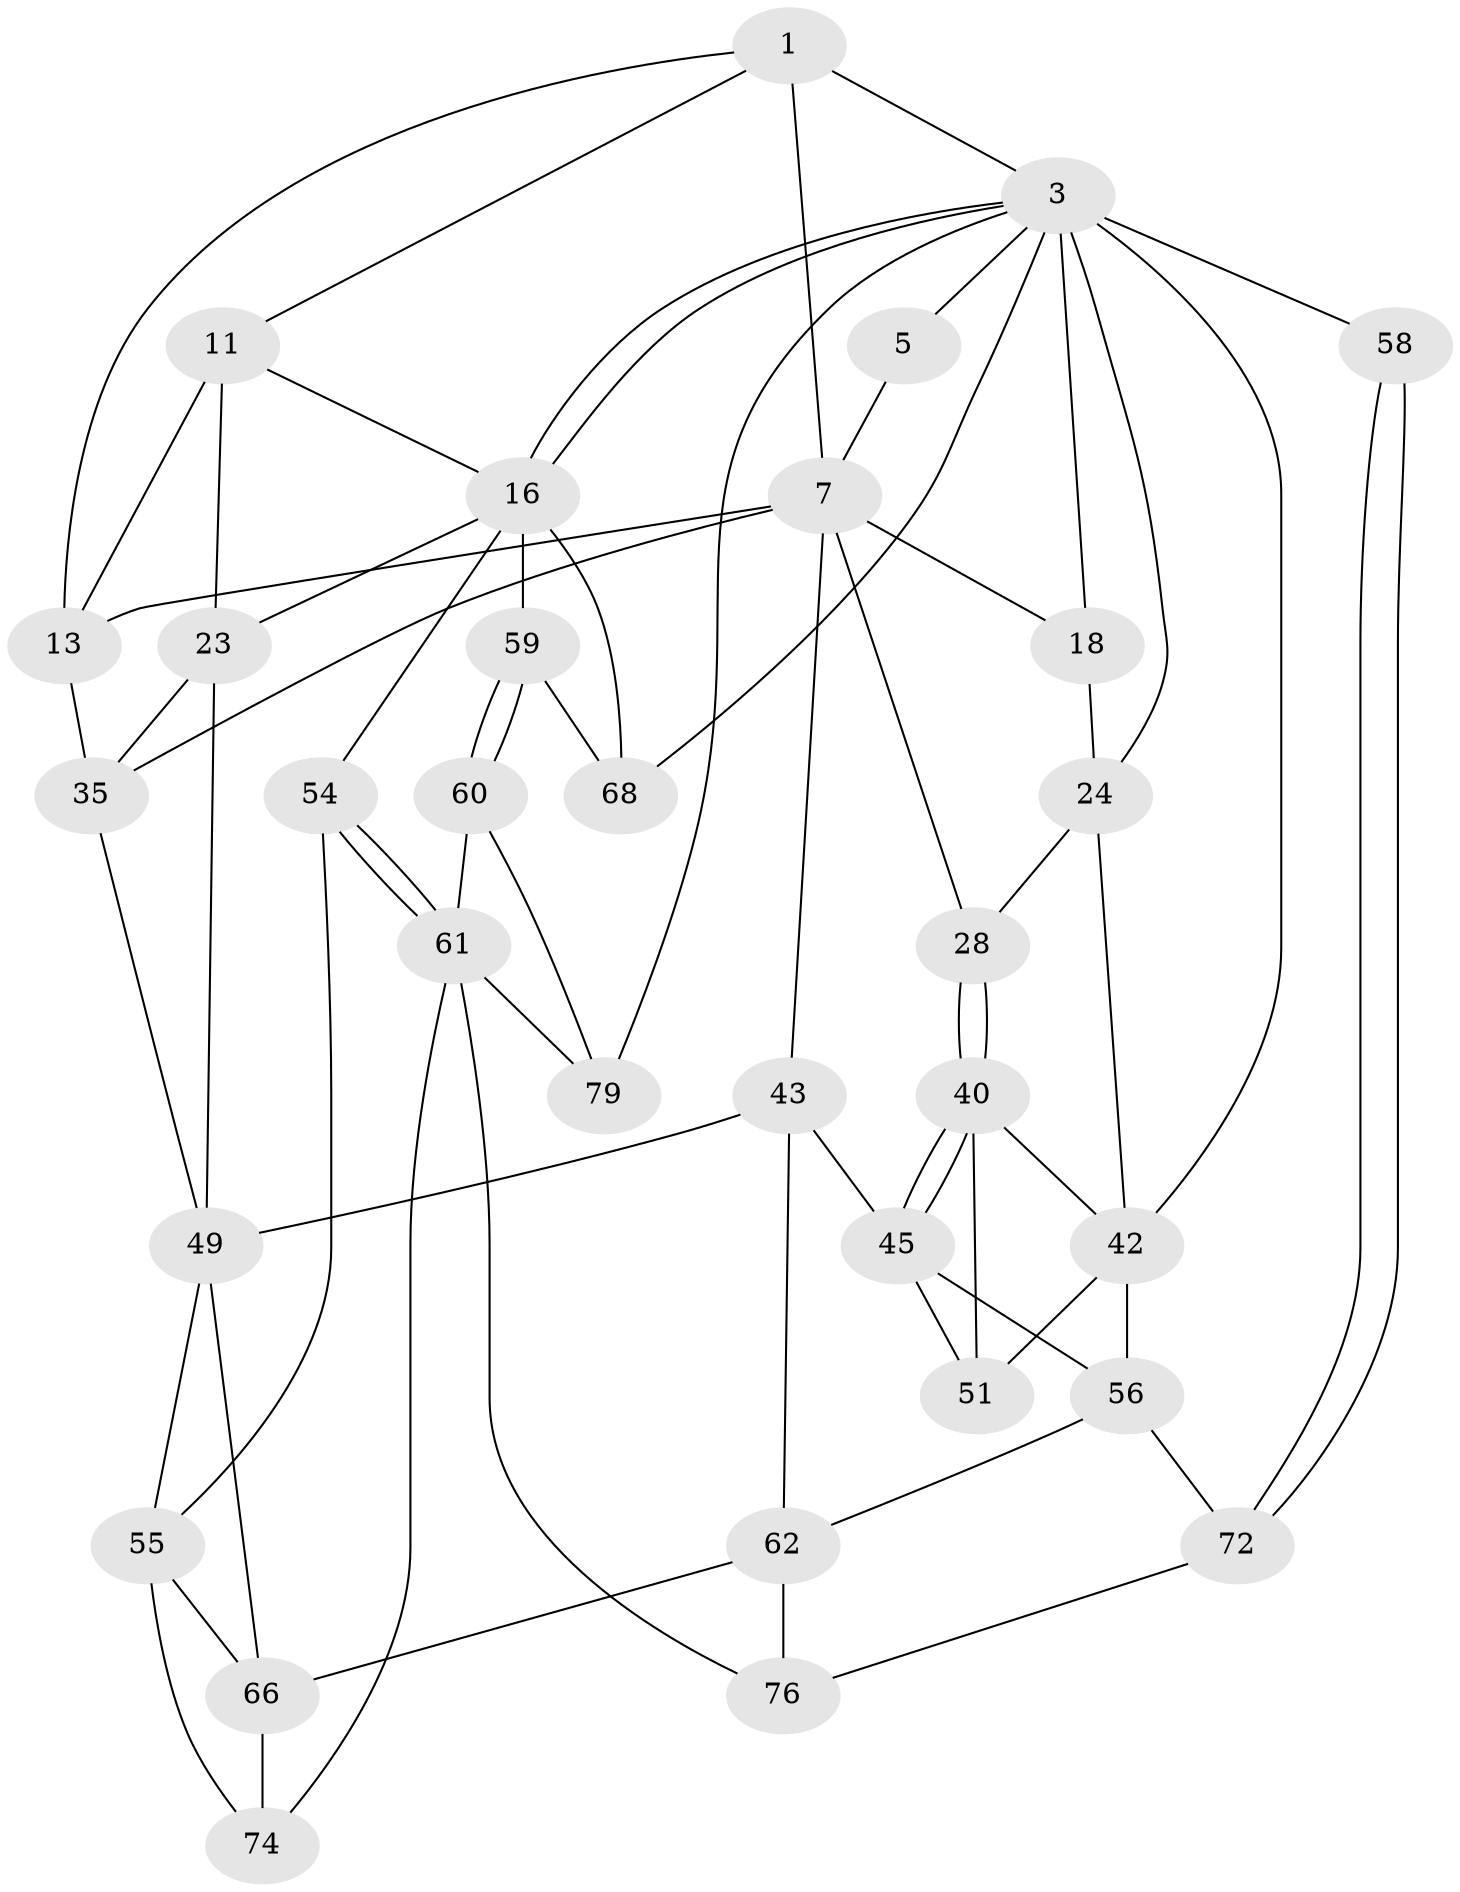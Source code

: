 // original degree distribution, {3: 0.025, 4: 0.225, 6: 0.2, 5: 0.55}
// Generated by graph-tools (version 1.1) at 2025/21/03/04/25 18:21:24]
// undirected, 32 vertices, 69 edges
graph export_dot {
graph [start="1"]
  node [color=gray90,style=filled];
  1 [pos="+0.38466985937678433+0",super="+6+2"];
  3 [pos="+1+0",super="+73+4"];
  5 [pos="+0.3737807371436378+0"];
  7 [pos="+0.36295095865923394+0.32030317918533135",super="+8+22"];
  11 [pos="+0.45483340811713024+0",super="+12+15"];
  13 [pos="+0.5148486273041454+0.274207553753502",super="+29"];
  16 [pos="+1+0.12166667423008456",super="+37"];
  18 [pos="+0+0.15096005403236995",super="+19+21"];
  23 [pos="+0.7958961420265677+0.28503161334226035",super="+33"];
  24 [pos="+0+0.4571590151514871",super="+25"];
  28 [pos="+0.1655408124886831+0.4867261381961559"];
  35 [pos="+0.6579870002365618+0.5116039106301239",super="+36"];
  40 [pos="+0.17192246276457046+0.5789902954247557",super="+41"];
  42 [pos="+0.03642735241239193+0.5993315887670857",super="+46"];
  43 [pos="+0.35501286555627676+0.6886057681307981",super="+44"];
  45 [pos="+0.29578826688671933+0.6913766239604202",super="+52"];
  49 [pos="+0.4721918756469839+0.7052590502336903",super="+50+53"];
  51 [pos="+0.15834762503411295+0.5961036575379539"];
  54 [pos="+0.6182073760651822+0.8064484065439358"];
  55 [pos="+0.6114805189500866+0.8087773748487193",super="+65"];
  56 [pos="+0.09985917783182588+0.768914289096423",super="+64"];
  58 [pos="+0+1"];
  59 [pos="+0.8070016878356359+0.7386358276933657",super="+67"];
  60 [pos="+0.8130877476247463+0.914054531196957",super="+75"];
  61 [pos="+0.73100947129377+0.878086180679338",super="+77"];
  62 [pos="+0.3058473353786246+0.7427385815719093",super="+63+70"];
  66 [pos="+0.4252106133663688+0.8212548162475174",super="+69"];
  68 [pos="+1+0.7135416666305793"];
  72 [pos="+0+1"];
  74 [pos="+0.5553562089613885+0.9200721924664338"];
  76 [pos="+0.3432435601636854+0.9475111839609786",super="+78"];
  79 [pos="+0.8790626858971711+1"];
  1 -- 13;
  1 -- 7 [weight=2];
  1 -- 3;
  1 -- 11;
  3 -- 16;
  3 -- 16;
  3 -- 58 [weight=3];
  3 -- 68;
  3 -- 79;
  3 -- 18;
  3 -- 5;
  3 -- 24;
  3 -- 42;
  5 -- 7;
  7 -- 28;
  7 -- 18 [weight=2];
  7 -- 35;
  7 -- 43;
  7 -- 13;
  11 -- 13;
  11 -- 23 [weight=2];
  11 -- 16;
  13 -- 35;
  16 -- 68;
  16 -- 54;
  16 -- 23;
  16 -- 59;
  18 -- 24;
  23 -- 35;
  23 -- 49;
  24 -- 28;
  24 -- 42;
  28 -- 40;
  28 -- 40;
  35 -- 49;
  40 -- 45;
  40 -- 45;
  40 -- 42;
  40 -- 51;
  42 -- 56 [weight=2];
  42 -- 51;
  43 -- 49;
  43 -- 45;
  43 -- 62;
  45 -- 56;
  45 -- 51;
  49 -- 66;
  49 -- 55;
  54 -- 55;
  54 -- 61;
  54 -- 61;
  55 -- 66;
  55 -- 74;
  56 -- 72;
  56 -- 62;
  58 -- 72;
  58 -- 72;
  59 -- 60 [weight=2];
  59 -- 60;
  59 -- 68;
  60 -- 61;
  60 -- 79;
  61 -- 74;
  61 -- 76;
  61 -- 79;
  62 -- 76 [weight=2];
  62 -- 66;
  66 -- 74;
  72 -- 76;
}
